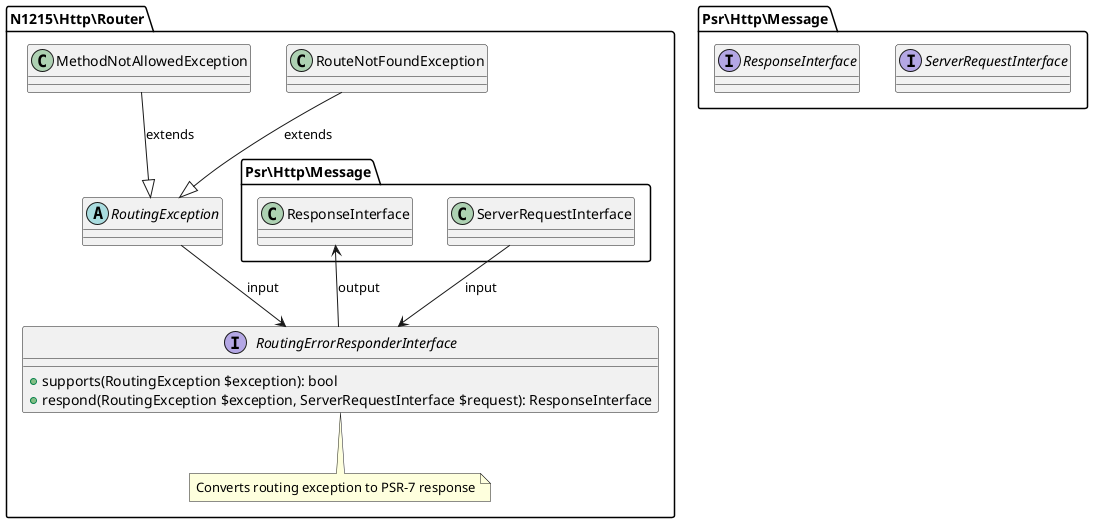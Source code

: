 @startuml

package N1215\Http\Router {

    abstract class RoutingException {
    }

    class RouteNotFoundException {
    }

    class MethodNotAllowedException {
    }

    interface RoutingErrorResponderInterface {
        + supports(RoutingException $exception): bool
        + respond(RoutingException $exception, ServerRequestInterface $request): ResponseInterface
    }
    note bottom of RoutingErrorResponderInterface: Converts routing exception to PSR-7 response

    RoutingException --> RoutingErrorResponderInterface: input
    Psr\Http\Message.ServerRequestInterface --> RoutingErrorResponderInterface: input
    RoutingErrorResponderInterface --> Psr\Http\Message.ResponseInterface: output

    RouteNotFoundException --|> RoutingException: extends
    MethodNotAllowedException --|> RoutingException: extends
}

namespace Psr\Http\Message {
    interface ServerRequestInterface
    interface ResponseInterface
}

@enduml